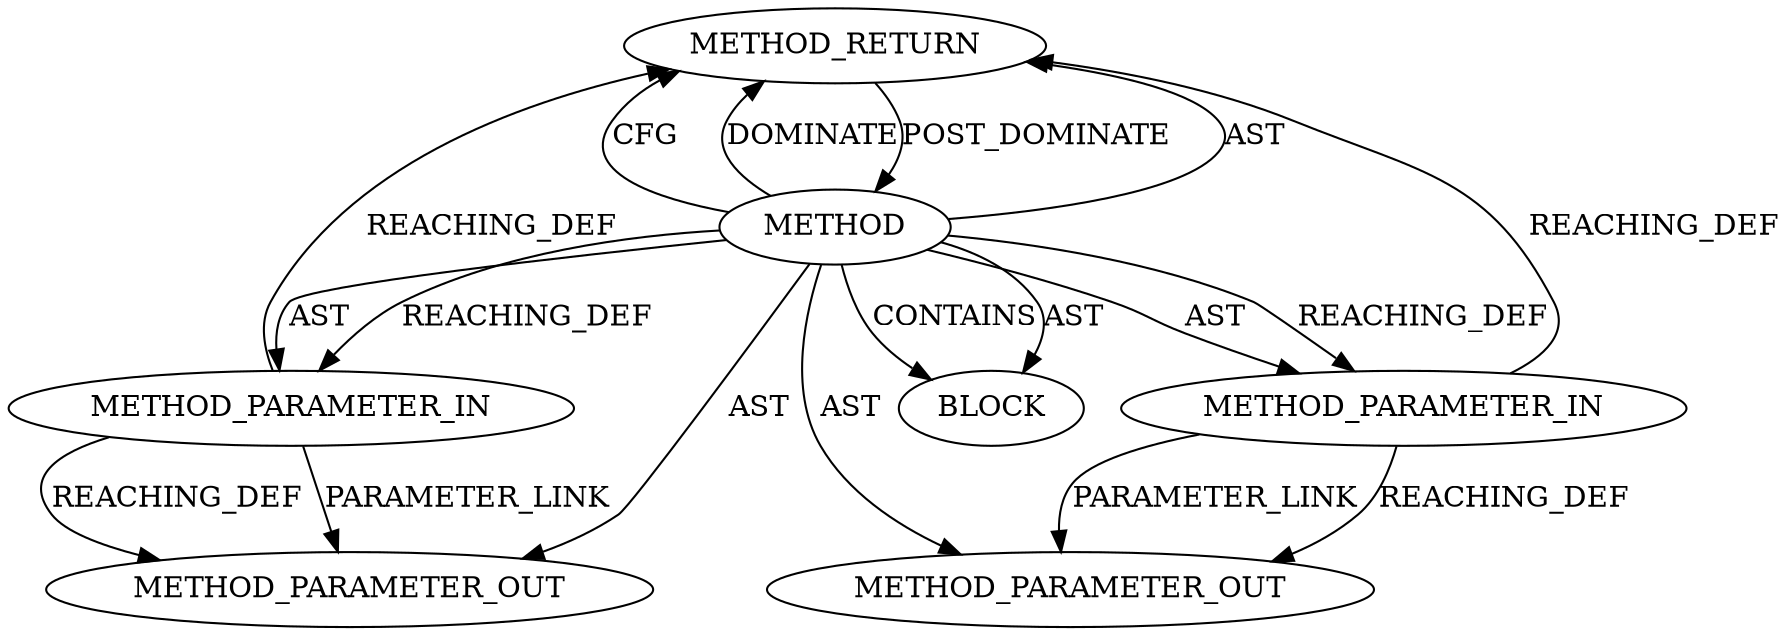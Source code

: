 digraph {
  21030 [label=METHOD_RETURN ORDER=2 CODE="RET" TYPE_FULL_NAME="ANY" EVALUATION_STRATEGY="BY_VALUE"]
  21028 [label=METHOD_PARAMETER_IN ORDER=2 CODE="p2" IS_VARIADIC=false TYPE_FULL_NAME="ANY" EVALUATION_STRATEGY="BY_VALUE" INDEX=2 NAME="p2"]
  21027 [label=METHOD_PARAMETER_IN ORDER=1 CODE="p1" IS_VARIADIC=false TYPE_FULL_NAME="ANY" EVALUATION_STRATEGY="BY_VALUE" INDEX=1 NAME="p1"]
  21026 [label=METHOD AST_PARENT_TYPE="NAMESPACE_BLOCK" AST_PARENT_FULL_NAME="<global>" ORDER=0 CODE="<empty>" FULL_NAME="__skb_queue_head" IS_EXTERNAL=true FILENAME="<empty>" SIGNATURE="" NAME="__skb_queue_head"]
  22424 [label=METHOD_PARAMETER_OUT ORDER=1 CODE="p1" IS_VARIADIC=false TYPE_FULL_NAME="ANY" EVALUATION_STRATEGY="BY_VALUE" INDEX=1 NAME="p1"]
  22425 [label=METHOD_PARAMETER_OUT ORDER=2 CODE="p2" IS_VARIADIC=false TYPE_FULL_NAME="ANY" EVALUATION_STRATEGY="BY_VALUE" INDEX=2 NAME="p2"]
  21029 [label=BLOCK ORDER=1 ARGUMENT_INDEX=1 CODE="<empty>" TYPE_FULL_NAME="ANY"]
  21026 -> 22424 [label=AST ]
  21026 -> 21028 [label=REACHING_DEF VARIABLE=""]
  21028 -> 22425 [label=PARAMETER_LINK ]
  21027 -> 21030 [label=REACHING_DEF VARIABLE="p1"]
  21026 -> 21030 [label=AST ]
  21027 -> 22424 [label=REACHING_DEF VARIABLE="p1"]
  21026 -> 21029 [label=CONTAINS ]
  21026 -> 21030 [label=CFG ]
  21027 -> 22424 [label=PARAMETER_LINK ]
  21026 -> 21027 [label=REACHING_DEF VARIABLE=""]
  21026 -> 21030 [label=DOMINATE ]
  21026 -> 21028 [label=AST ]
  21030 -> 21026 [label=POST_DOMINATE ]
  21026 -> 22425 [label=AST ]
  21028 -> 21030 [label=REACHING_DEF VARIABLE="p2"]
  21028 -> 22425 [label=REACHING_DEF VARIABLE="p2"]
  21026 -> 21029 [label=AST ]
  21026 -> 21027 [label=AST ]
}
